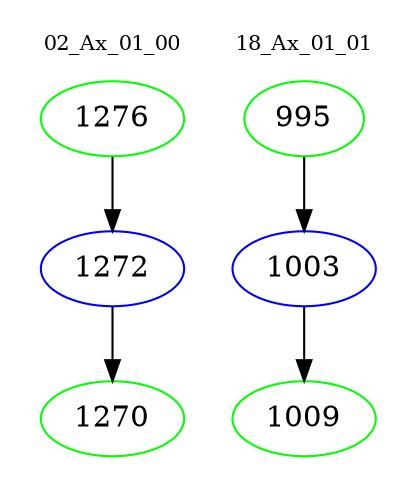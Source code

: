 digraph{
subgraph cluster_0 {
color = white
label = "02_Ax_01_00";
fontsize=10;
T0_1276 [label="1276", color="green"]
T0_1276 -> T0_1272 [color="black"]
T0_1272 [label="1272", color="blue"]
T0_1272 -> T0_1270 [color="black"]
T0_1270 [label="1270", color="green"]
}
subgraph cluster_1 {
color = white
label = "18_Ax_01_01";
fontsize=10;
T1_995 [label="995", color="green"]
T1_995 -> T1_1003 [color="black"]
T1_1003 [label="1003", color="blue"]
T1_1003 -> T1_1009 [color="black"]
T1_1009 [label="1009", color="green"]
}
}
